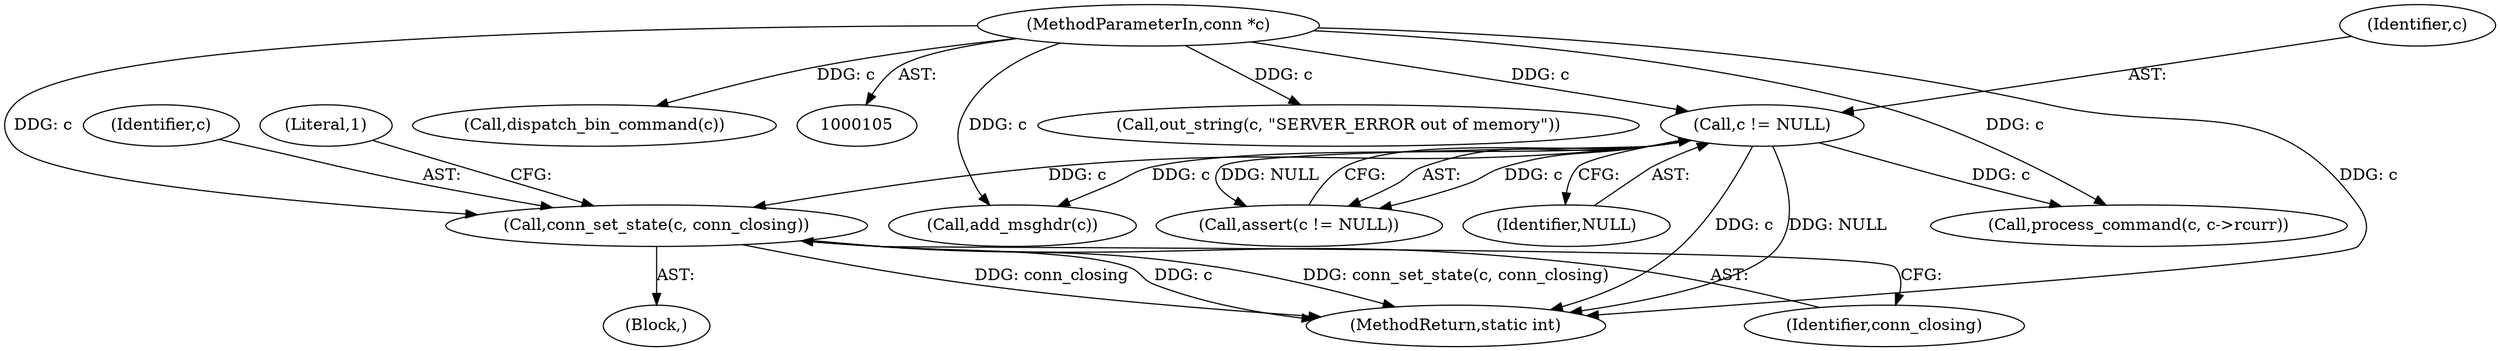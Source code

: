 digraph "0_memcached_75cc83685e103bc8ba380a57468c8f04413033f9@pointer" {
"1000380" [label="(Call,conn_set_state(c, conn_closing))"];
"1000109" [label="(Call,c != NULL)"];
"1000106" [label="(MethodParameterIn,conn *c)"];
"1000110" [label="(Identifier,c)"];
"1000407" [label="(Call,out_string(c, \"SERVER_ERROR out of memory\"))"];
"1000109" [label="(Call,c != NULL)"];
"1000532" [label="(Call,process_command(c, c->rcurr))"];
"1000108" [label="(Call,assert(c != NULL))"];
"1000380" [label="(Call,conn_set_state(c, conn_closing))"];
"1000381" [label="(Identifier,c)"];
"1000111" [label="(Identifier,NULL)"];
"1000106" [label="(MethodParameterIn,conn *c)"];
"1000382" [label="(Identifier,conn_closing)"];
"1000403" [label="(Call,add_msghdr(c))"];
"1000565" [label="(MethodReturn,static int)"];
"1000450" [label="(Call,dispatch_bin_command(c))"];
"1000385" [label="(Literal,1)"];
"1000364" [label="(Block,)"];
"1000380" -> "1000364"  [label="AST: "];
"1000380" -> "1000382"  [label="CFG: "];
"1000381" -> "1000380"  [label="AST: "];
"1000382" -> "1000380"  [label="AST: "];
"1000385" -> "1000380"  [label="CFG: "];
"1000380" -> "1000565"  [label="DDG: conn_set_state(c, conn_closing)"];
"1000380" -> "1000565"  [label="DDG: conn_closing"];
"1000380" -> "1000565"  [label="DDG: c"];
"1000109" -> "1000380"  [label="DDG: c"];
"1000106" -> "1000380"  [label="DDG: c"];
"1000109" -> "1000108"  [label="AST: "];
"1000109" -> "1000111"  [label="CFG: "];
"1000110" -> "1000109"  [label="AST: "];
"1000111" -> "1000109"  [label="AST: "];
"1000108" -> "1000109"  [label="CFG: "];
"1000109" -> "1000565"  [label="DDG: c"];
"1000109" -> "1000565"  [label="DDG: NULL"];
"1000109" -> "1000108"  [label="DDG: c"];
"1000109" -> "1000108"  [label="DDG: NULL"];
"1000106" -> "1000109"  [label="DDG: c"];
"1000109" -> "1000403"  [label="DDG: c"];
"1000109" -> "1000532"  [label="DDG: c"];
"1000106" -> "1000105"  [label="AST: "];
"1000106" -> "1000565"  [label="DDG: c"];
"1000106" -> "1000403"  [label="DDG: c"];
"1000106" -> "1000407"  [label="DDG: c"];
"1000106" -> "1000450"  [label="DDG: c"];
"1000106" -> "1000532"  [label="DDG: c"];
}

